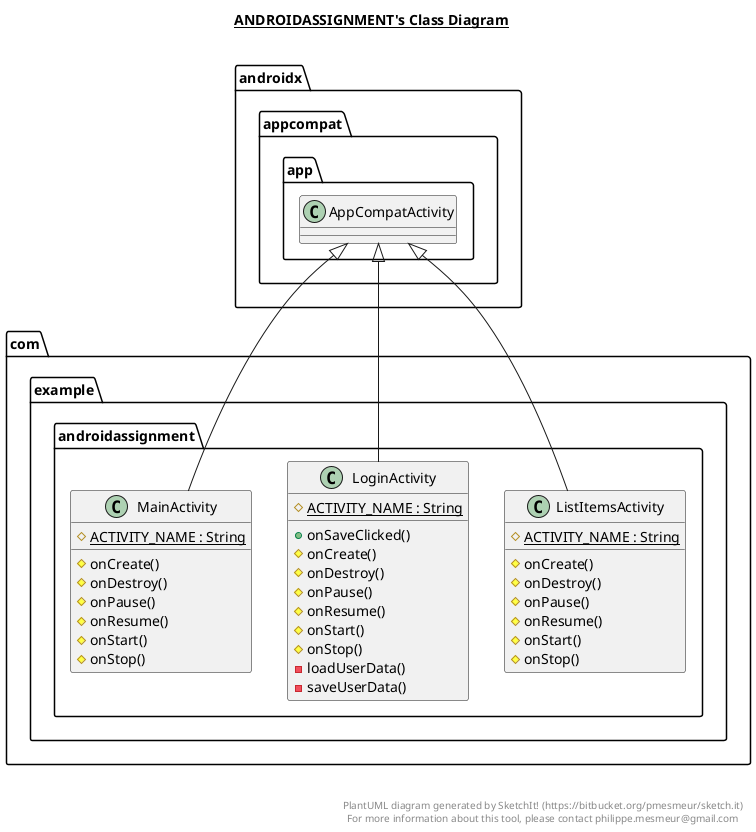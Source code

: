 @startuml

title __ANDROIDASSIGNMENT's Class Diagram__\n

  namespace com.example.androidassignment {
    class com.example.androidassignment.ListItemsActivity {
        {static} # ACTIVITY_NAME : String
        # onCreate()
        # onDestroy()
        # onPause()
        # onResume()
        # onStart()
        # onStop()
    }
  }
  

  namespace com.example.androidassignment {
    class com.example.androidassignment.LoginActivity {
        {static} # ACTIVITY_NAME : String
        + onSaveClicked()
        # onCreate()
        # onDestroy()
        # onPause()
        # onResume()
        # onStart()
        # onStop()
        - loadUserData()
        - saveUserData()
    }
  }
  

  namespace com.example.androidassignment {
    class com.example.androidassignment.MainActivity {
        {static} # ACTIVITY_NAME : String
        # onCreate()
        # onDestroy()
        # onPause()
        # onResume()
        # onStart()
        # onStop()
    }
  }
  

  com.example.androidassignment.ListItemsActivity -up-|> androidx.appcompat.app.AppCompatActivity
  com.example.androidassignment.LoginActivity -up-|> androidx.appcompat.app.AppCompatActivity
  com.example.androidassignment.MainActivity -up-|> androidx.appcompat.app.AppCompatActivity


right footer


PlantUML diagram generated by SketchIt! (https://bitbucket.org/pmesmeur/sketch.it)
For more information about this tool, please contact philippe.mesmeur@gmail.com
endfooter

@enduml
